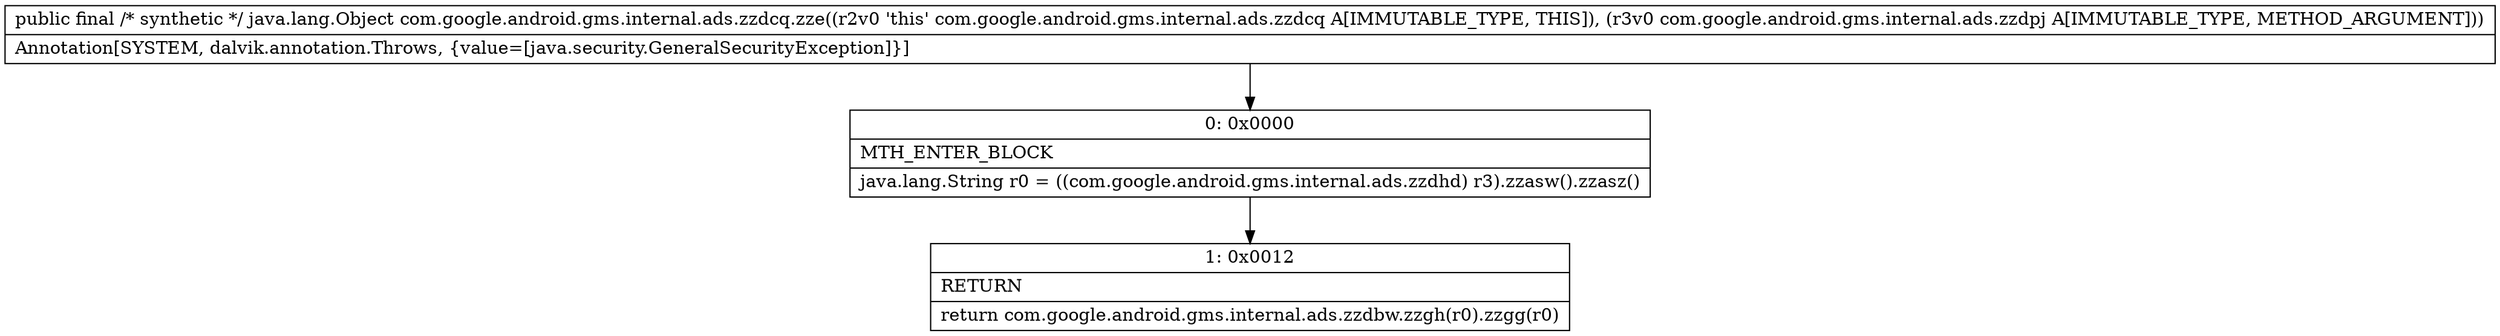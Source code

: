 digraph "CFG forcom.google.android.gms.internal.ads.zzdcq.zze(Lcom\/google\/android\/gms\/internal\/ads\/zzdpj;)Ljava\/lang\/Object;" {
Node_0 [shape=record,label="{0\:\ 0x0000|MTH_ENTER_BLOCK\l|java.lang.String r0 = ((com.google.android.gms.internal.ads.zzdhd) r3).zzasw().zzasz()\l}"];
Node_1 [shape=record,label="{1\:\ 0x0012|RETURN\l|return com.google.android.gms.internal.ads.zzdbw.zzgh(r0).zzgg(r0)\l}"];
MethodNode[shape=record,label="{public final \/* synthetic *\/ java.lang.Object com.google.android.gms.internal.ads.zzdcq.zze((r2v0 'this' com.google.android.gms.internal.ads.zzdcq A[IMMUTABLE_TYPE, THIS]), (r3v0 com.google.android.gms.internal.ads.zzdpj A[IMMUTABLE_TYPE, METHOD_ARGUMENT]))  | Annotation[SYSTEM, dalvik.annotation.Throws, \{value=[java.security.GeneralSecurityException]\}]\l}"];
MethodNode -> Node_0;
Node_0 -> Node_1;
}

